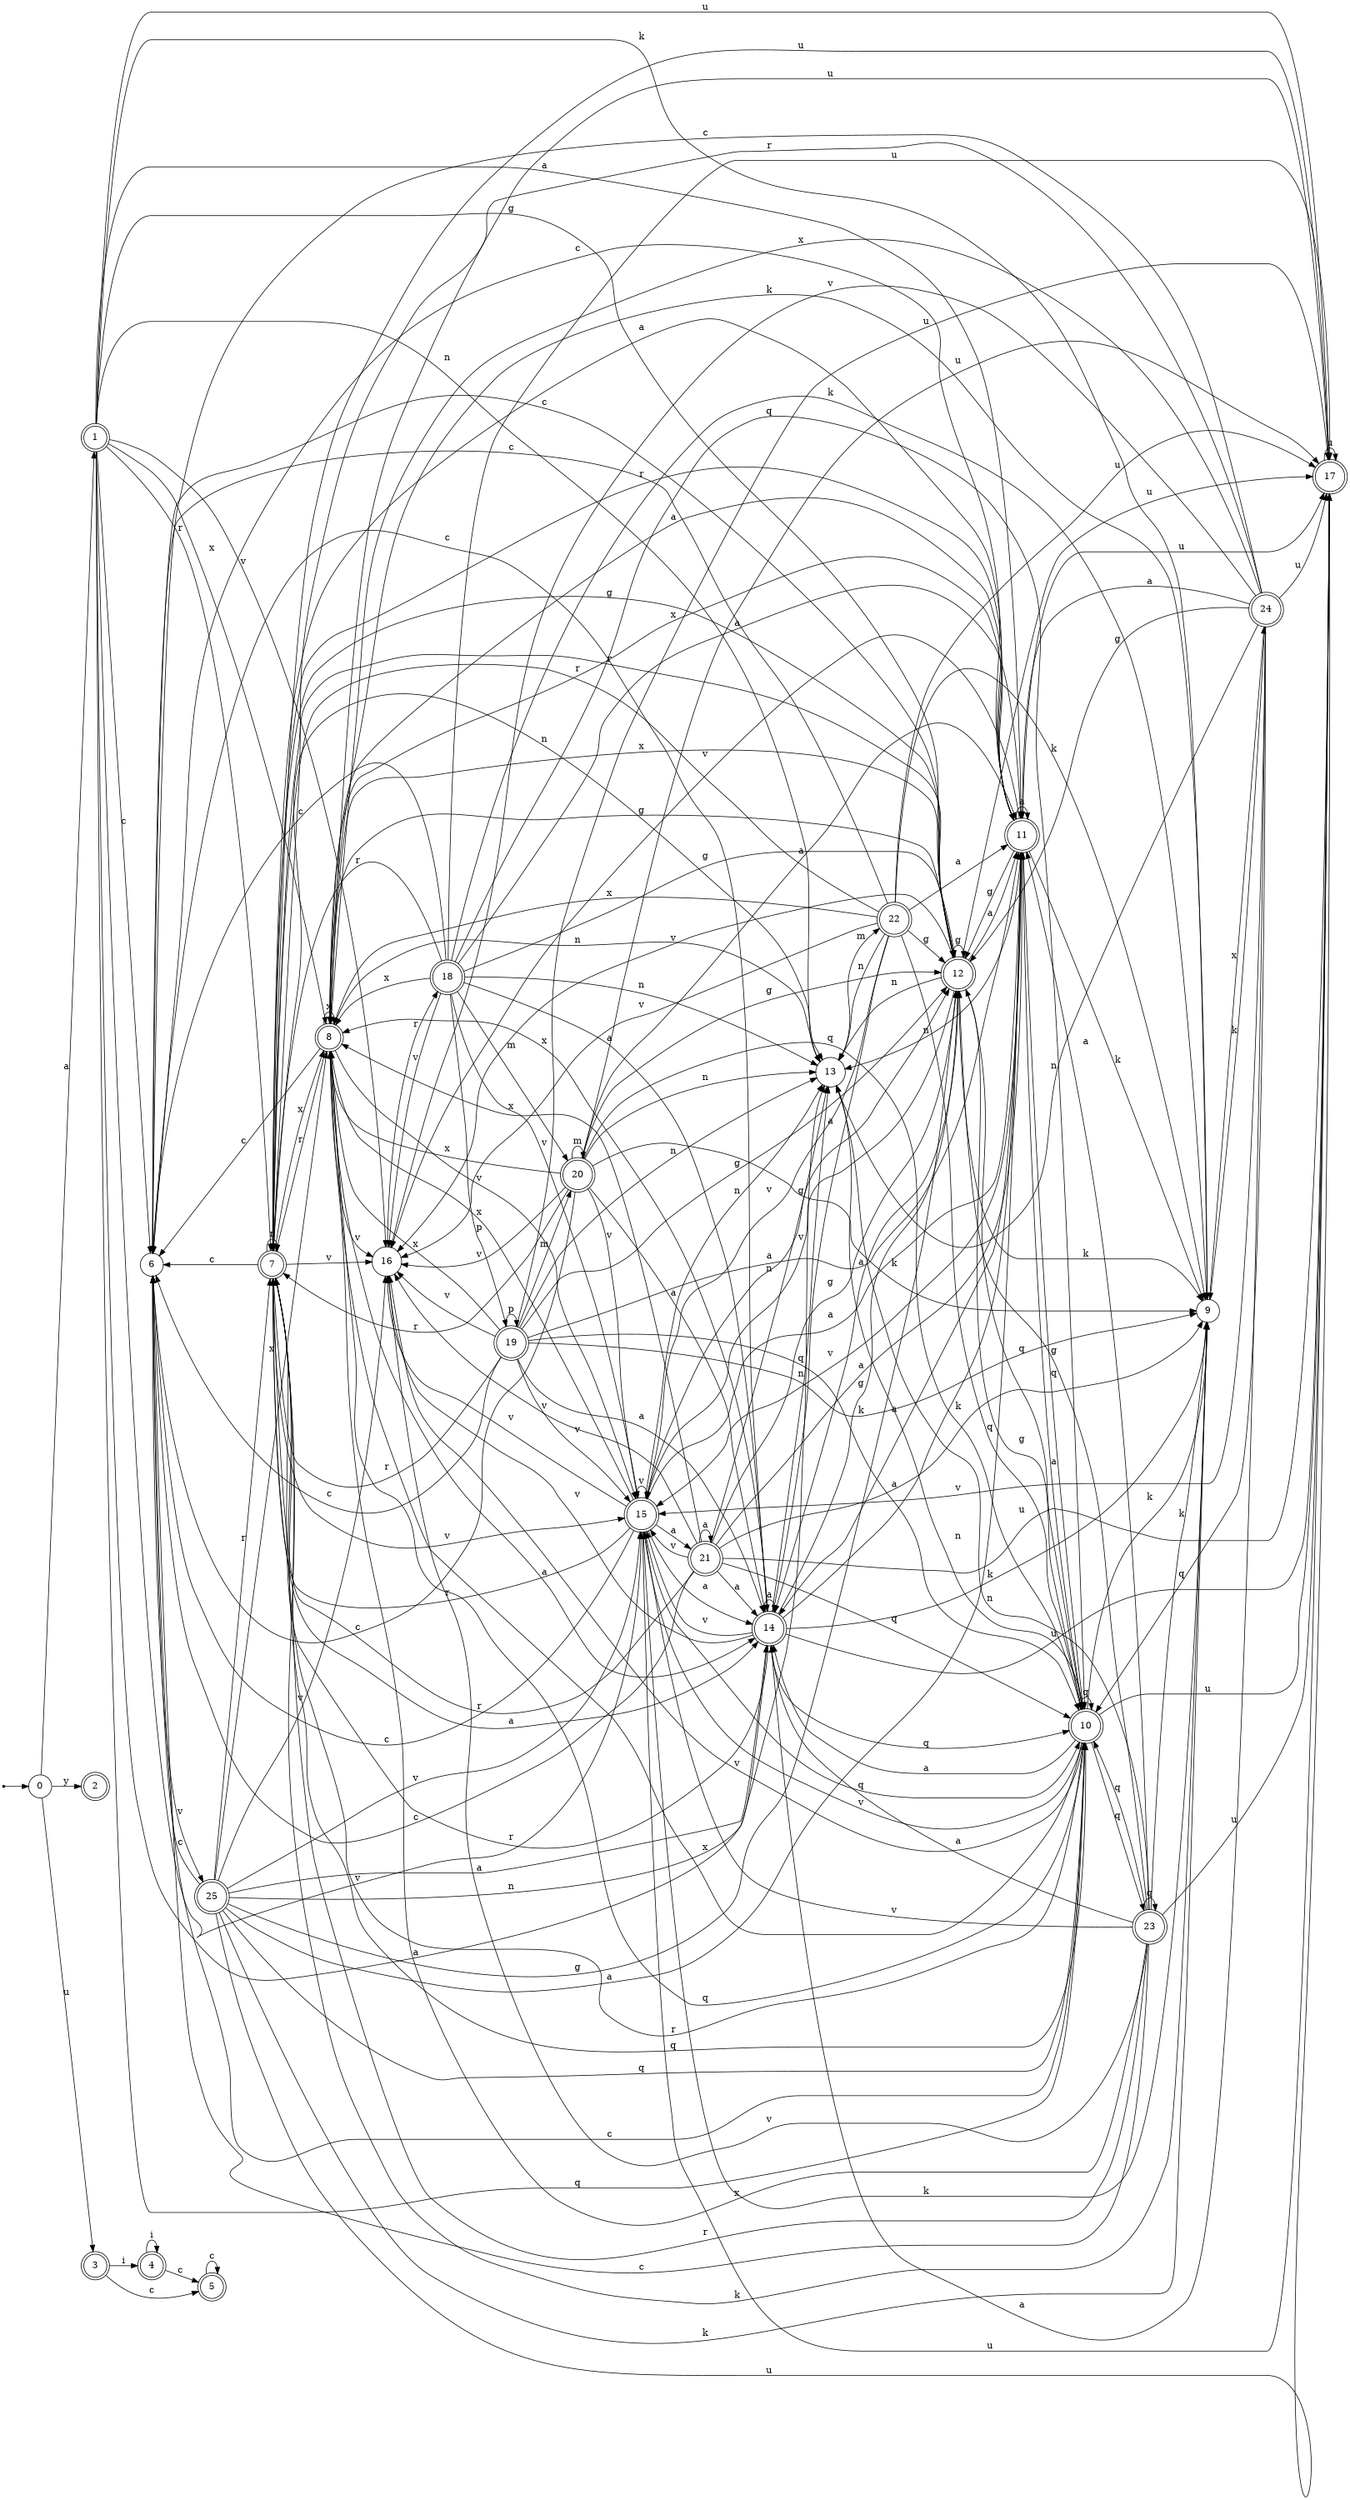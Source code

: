 digraph finite_state_machine {
rankdir=LR;
size="20,20";
node [shape = point]; "dummy0"
node [shape = circle]; "0";
"dummy0" -> "0";
node [shape = doublecircle]; "1";node [shape = doublecircle]; "2";node [shape = doublecircle]; "3";node [shape = doublecircle]; "4";node [shape = doublecircle]; "5";node [shape = circle]; "6";
node [shape = doublecircle]; "7";node [shape = doublecircle]; "8";node [shape = circle]; "9";
node [shape = doublecircle]; "10";node [shape = doublecircle]; "11";node [shape = doublecircle]; "12";node [shape = circle]; "13";
node [shape = doublecircle]; "14";node [shape = doublecircle]; "15";node [shape = circle]; "16";
node [shape = doublecircle]; "17";node [shape = doublecircle]; "18";node [shape = doublecircle]; "19";node [shape = doublecircle]; "20";node [shape = doublecircle]; "21";node [shape = doublecircle]; "22";node [shape = doublecircle]; "23";node [shape = doublecircle]; "24";node [shape = doublecircle]; "25";"0" -> "1" [label = "a"];
 "0" -> "2" [label = "y"];
 "0" -> "3" [label = "u"];
 "3" -> "4" [label = "i"];
 "3" -> "5" [label = "c"];
 "5" -> "5" [label = "c"];
 "4" -> "4" [label = "i"];
 "4" -> "5" [label = "c"];
 "1" -> "6" [label = "c"];
 "1" -> "7" [label = "r"];
 "1" -> "8" [label = "x"];
 "1" -> "9" [label = "k"];
 "1" -> "10" [label = "q"];
 "1" -> "11" [label = "a"];
 "1" -> "14" [label = "a"];
 "1" -> "12" [label = "g"];
 "1" -> "13" [label = "n"];
 "1" -> "16" [label = "v"];
 "1" -> "15" [label = "v"];
 "1" -> "17" [label = "u"];
 "17" -> "17" [label = "u"];
 "16" -> "18" [label = "r"];
 "18" -> "16" [label = "v"];
 "18" -> "15" [label = "v"];
 "18" -> "19" [label = "p"];
 "18" -> "20" [label = "m"];
 "18" -> "6" [label = "c"];
 "18" -> "7" [label = "r"];
 "18" -> "8" [label = "x"];
 "18" -> "9" [label = "k"];
 "18" -> "10" [label = "q"];
 "18" -> "11" [label = "a"];
 "18" -> "14" [label = "a"];
 "18" -> "12" [label = "g"];
 "18" -> "13" [label = "n"];
 "18" -> "17" [label = "u"];
 "20" -> "20" [label = "m"];
 "20" -> "16" [label = "v"];
 "20" -> "15" [label = "v"];
 "20" -> "6" [label = "c"];
 "20" -> "7" [label = "r"];
 "20" -> "8" [label = "x"];
 "20" -> "9" [label = "k"];
 "20" -> "10" [label = "q"];
 "20" -> "11" [label = "a"];
 "20" -> "14" [label = "a"];
 "20" -> "12" [label = "g"];
 "20" -> "13" [label = "n"];
 "20" -> "17" [label = "u"];
 "19" -> "19" [label = "p"];
 "19" -> "16" [label = "v"];
 "19" -> "15" [label = "v"];
 "19" -> "20" [label = "m"];
 "19" -> "6" [label = "c"];
 "19" -> "7" [label = "r"];
 "19" -> "8" [label = "x"];
 "19" -> "9" [label = "k"];
 "19" -> "10" [label = "q"];
 "19" -> "11" [label = "a"];
 "19" -> "14" [label = "a"];
 "19" -> "12" [label = "g"];
 "19" -> "13" [label = "n"];
 "19" -> "17" [label = "u"];
 "15" -> "16" [label = "v"];
 "15" -> "15" [label = "v"];
 "15" -> "11" [label = "a"];
 "15" -> "21" [label = "a"];
 "15" -> "14" [label = "a"];
 "15" -> "6" [label = "c"];
 "15" -> "7" [label = "r"];
 "15" -> "8" [label = "x"];
 "15" -> "9" [label = "k"];
 "15" -> "10" [label = "q"];
 "15" -> "12" [label = "g"];
 "15" -> "13" [label = "n"];
 "15" -> "17" [label = "u"];
 "21" -> "11" [label = "a"];
 "21" -> "21" [label = "a"];
 "21" -> "14" [label = "a"];
 "21" -> "16" [label = "v"];
 "21" -> "15" [label = "v"];
 "21" -> "6" [label = "c"];
 "21" -> "7" [label = "r"];
 "21" -> "8" [label = "x"];
 "21" -> "9" [label = "k"];
 "21" -> "10" [label = "q"];
 "21" -> "12" [label = "g"];
 "21" -> "13" [label = "n"];
 "21" -> "17" [label = "u"];
 "14" -> "11" [label = "a"];
 "14" -> "14" [label = "a"];
 "14" -> "6" [label = "c"];
 "14" -> "7" [label = "r"];
 "14" -> "8" [label = "x"];
 "14" -> "9" [label = "k"];
 "14" -> "10" [label = "q"];
 "14" -> "12" [label = "g"];
 "14" -> "13" [label = "n"];
 "14" -> "16" [label = "v"];
 "14" -> "15" [label = "v"];
 "14" -> "17" [label = "u"];
 "13" -> "22" [label = "m"];
 "22" -> "13" [label = "n"];
 "22" -> "9" [label = "k"];
 "22" -> "10" [label = "q"];
 "22" -> "11" [label = "a"];
 "22" -> "14" [label = "a"];
 "22" -> "12" [label = "g"];
 "22" -> "8" [label = "x"];
 "22" -> "6" [label = "c"];
 "22" -> "7" [label = "r"];
 "22" -> "16" [label = "v"];
 "22" -> "15" [label = "v"];
 "22" -> "17" [label = "u"];
 "12" -> "12" [label = "g"];
 "12" -> "9" [label = "k"];
 "12" -> "10" [label = "q"];
 "12" -> "11" [label = "a"];
 "12" -> "14" [label = "a"];
 "12" -> "13" [label = "n"];
 "12" -> "8" [label = "x"];
 "12" -> "6" [label = "c"];
 "12" -> "7" [label = "r"];
 "12" -> "16" [label = "v"];
 "12" -> "15" [label = "v"];
 "12" -> "17" [label = "u"];
 "11" -> "11" [label = "a"];
 "11" -> "14" [label = "a"];
 "11" -> "9" [label = "k"];
 "11" -> "10" [label = "q"];
 "11" -> "12" [label = "g"];
 "11" -> "13" [label = "n"];
 "11" -> "8" [label = "x"];
 "11" -> "6" [label = "c"];
 "11" -> "7" [label = "r"];
 "11" -> "16" [label = "v"];
 "11" -> "15" [label = "v"];
 "11" -> "17" [label = "u"];
 "10" -> "10" [label = "q"];
 "10" -> "23" [label = "q"];
 "10" -> "9" [label = "k"];
 "10" -> "11" [label = "a"];
 "10" -> "14" [label = "a"];
 "10" -> "12" [label = "g"];
 "10" -> "13" [label = "n"];
 "10" -> "8" [label = "x"];
 "10" -> "6" [label = "c"];
 "10" -> "7" [label = "r"];
 "10" -> "16" [label = "v"];
 "10" -> "15" [label = "v"];
 "10" -> "17" [label = "u"];
 "23" -> "10" [label = "q"];
 "23" -> "23" [label = "q"];
 "23" -> "9" [label = "k"];
 "23" -> "11" [label = "a"];
 "23" -> "14" [label = "a"];
 "23" -> "12" [label = "g"];
 "23" -> "13" [label = "n"];
 "23" -> "8" [label = "x"];
 "23" -> "6" [label = "c"];
 "23" -> "7" [label = "r"];
 "23" -> "16" [label = "v"];
 "23" -> "15" [label = "v"];
 "23" -> "17" [label = "u"];
 "9" -> "24" [label = "x"];
 "24" -> "9" [label = "k"];
 "24" -> "10" [label = "q"];
 "24" -> "11" [label = "a"];
 "24" -> "14" [label = "a"];
 "24" -> "12" [label = "g"];
 "24" -> "13" [label = "n"];
 "24" -> "8" [label = "x"];
 "24" -> "6" [label = "c"];
 "24" -> "7" [label = "r"];
 "24" -> "16" [label = "v"];
 "24" -> "15" [label = "v"];
 "24" -> "17" [label = "u"];
 "8" -> "8" [label = "x"];
 "8" -> "9" [label = "k"];
 "8" -> "10" [label = "q"];
 "8" -> "11" [label = "a"];
 "8" -> "14" [label = "a"];
 "8" -> "12" [label = "g"];
 "8" -> "13" [label = "n"];
 "8" -> "6" [label = "c"];
 "8" -> "7" [label = "r"];
 "8" -> "16" [label = "v"];
 "8" -> "15" [label = "v"];
 "8" -> "17" [label = "u"];
 "7" -> "7" [label = "r"];
 "7" -> "6" [label = "c"];
 "7" -> "8" [label = "x"];
 "7" -> "9" [label = "k"];
 "7" -> "10" [label = "q"];
 "7" -> "11" [label = "a"];
 "7" -> "14" [label = "a"];
 "7" -> "12" [label = "g"];
 "7" -> "13" [label = "n"];
 "7" -> "16" [label = "v"];
 "7" -> "15" [label = "v"];
 "7" -> "17" [label = "u"];
 "6" -> "25" [label = "v"];
 "25" -> "6" [label = "c"];
 "25" -> "7" [label = "r"];
 "25" -> "8" [label = "x"];
 "25" -> "9" [label = "k"];
 "25" -> "10" [label = "q"];
 "25" -> "11" [label = "a"];
 "25" -> "14" [label = "a"];
 "25" -> "12" [label = "g"];
 "25" -> "13" [label = "n"];
 "25" -> "16" [label = "v"];
 "25" -> "15" [label = "v"];
 "25" -> "17" [label = "u"];
 }
